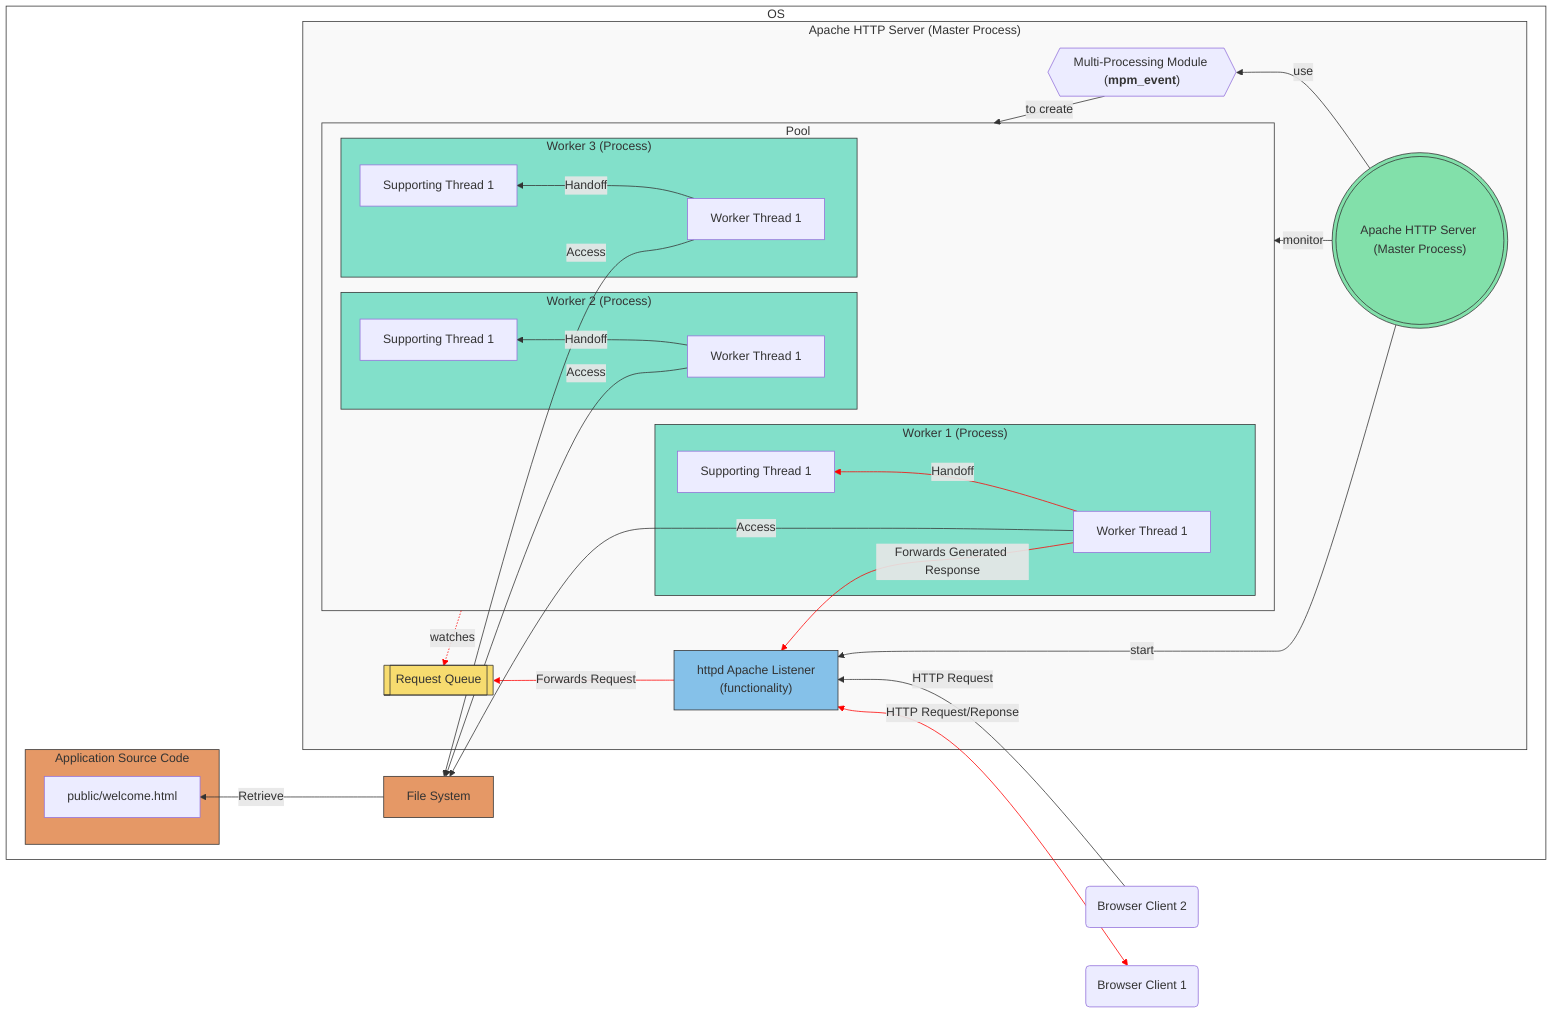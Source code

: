 graph RL;
  Browser1(Browser Client 1) <--> |HTTP Request/Reponse|HttpdModule;
  Browser2(Browser Client 2) --> |HTTP Request|HttpdModule;
  subgraph OS[OS]
    style OS fill:#ffffff00,stroke:#333;
    subgraph Apache["Apache HTTP Server (Master Process)"]
        HttpdModule["httpd Apache Listener<br>(functionality)"] -->|Forwards Request| Queue;
        MP((("Apache HTTP Server (Master Process)"))) -->|use|MPM;
        MP --> |monitor|Pool;
        MP --> |start|HttpdModule;
        MPM --> |to create|Pool;
        style Apache fill:#f9f9f9,stroke:#333;
        Queue[[Request Queue]];
        MPM{{"`Multi-Processing Module (**mpm_event**)`"}}
        subgraph Pool[Pool]
            direction TB;
            style Pool fill:#f9f9f9,stroke:#333;
            subgraph Worker1["Worker 1 (Process)"]
                Thread1_1["Worker Thread 1"] --> |Handoff| Thread1_2
                Thread1_2["Supporting Thread 1"]
            end
            subgraph Worker2["Worker 2 (Process)"]
                Thread2_1["Worker Thread 1"] --> |Handoff| Thread2_2
                Thread2_2["Supporting Thread 1"]
            end
            subgraph Worker3["Worker 3 (Process)"]
                Thread3_1["Worker Thread 1"] --> |Handoff| Thread3_2
                Thread3_2["Supporting Thread 1"]
            end
        end
        Pool -. "watches" .-> Queue;
    end
    Thread1_1 -->|Access| FileSystem[File System];
    Thread1_1 -->|Forwards Generated Response|HttpdModule;
    Thread2_1 -->|Access| FileSystem;
    Thread3_1 -->|Access| FileSystem;
    FileSystem -->|Retrieve| WelcomePage[public/welcome.html];
    subgraph SourceCode[Application Source Code]
        style SourceCode fill:#f9f9f9,stroke:#333;
        WelcomePage[public/welcome.html];
    end
  end
  style HttpdModule fill:#85C1E9,stroke:#333;
  style Queue fill:#F7DC6F,stroke:#333;
  style Worker1 fill:#82E0CA,stroke:#333;
  style Worker2 fill:#82E0CA,stroke:#333;
  style Worker3 fill:#82E0CA,stroke:#333;
  style FileSystem fill:#E59866,stroke:#333;
  style SourceCode fill:#E59866,stroke:#333;
  style MP fill:#82E0AA,stroke:#333;
  linkStyle 0,2,7,10,12 stroke: red;